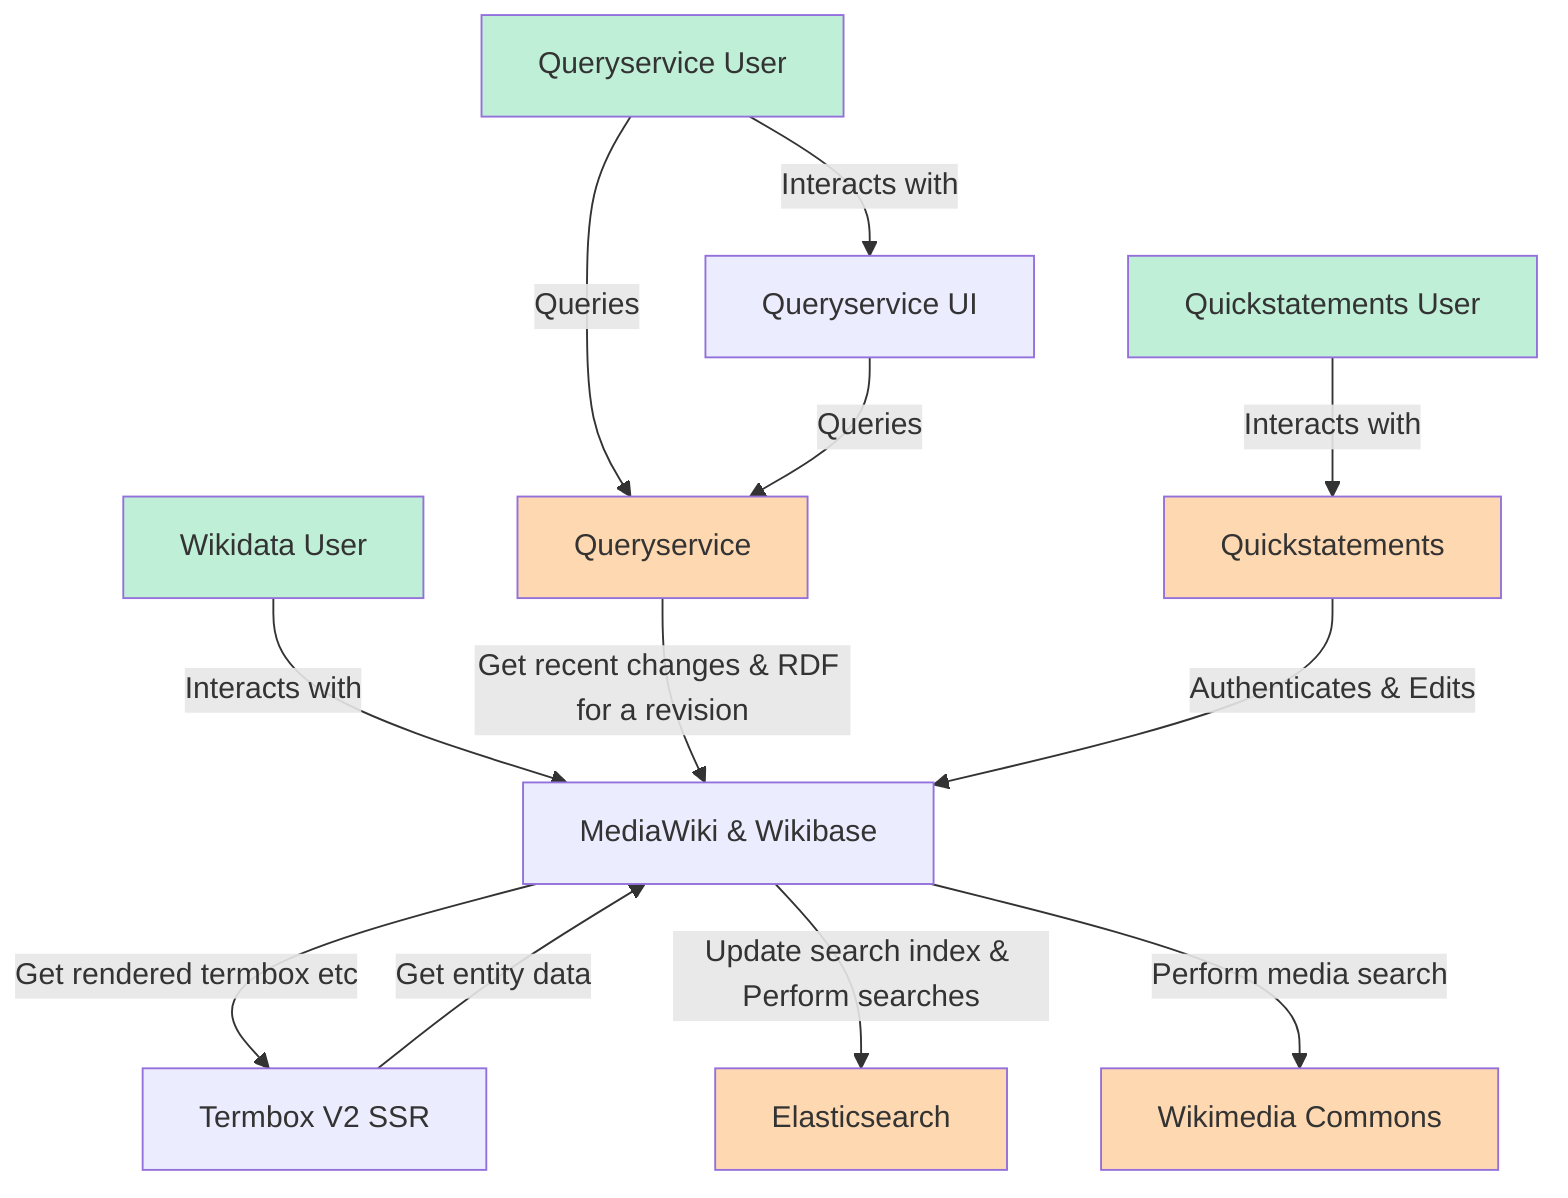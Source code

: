 graph TD
    classDef notus fill:#fed8b1;
    classDef user fill:#c0efd8;

    user-wd[Wikidata User]:::user
    user-query[Queryservice User]:::user
    user-quickstatements[Quickstatements User]:::user

    mwwb[MediaWiki & Wikibase]
    termbox[Termbox V2 SSR]
    query-ui[Queryservice UI]
    query[Queryservice]:::notus
    elastic[Elasticsearch]:::notus
    commons[Wikimedia Commons]:::notus
    quickstatements[Quickstatements]:::notus

    user-wd-->|Interacts with|mwwb
    user-quickstatements-->|Interacts with|quickstatements
    user-query-->|Interacts with|query-ui
    user-query-->|Queries|query

    query-ui-->|Queries|query
    query-->|Get recent changes & RDF for a revision|mwwb

    quickstatements-->|Authenticates & Edits|mwwb

    mwwb-->|Get rendered termbox etc|termbox
    termbox-->|Get entity data|mwwb

    mwwb-->|Update search index & Perform searches|elastic

    mwwb-->|Perform media search|commons